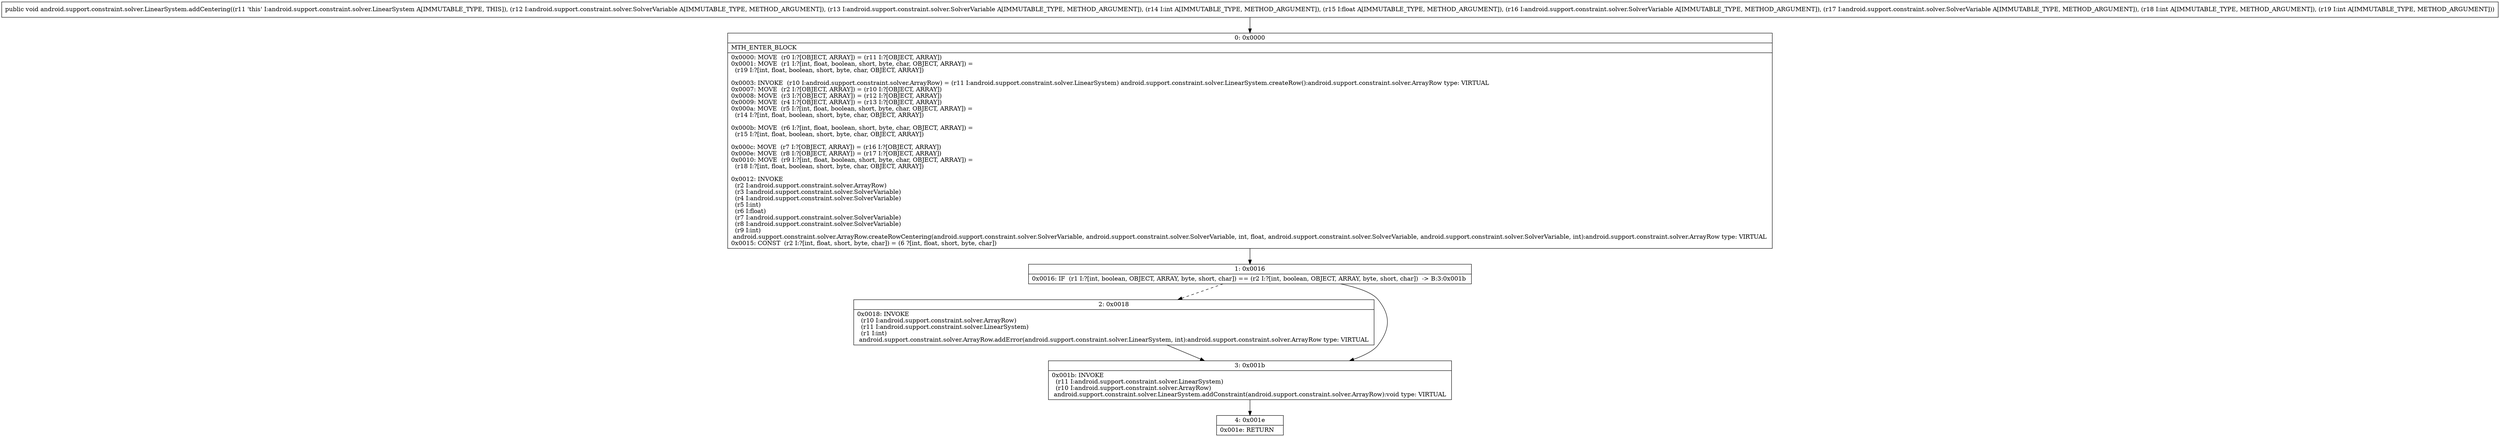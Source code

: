 digraph "CFG forandroid.support.constraint.solver.LinearSystem.addCentering(Landroid\/support\/constraint\/solver\/SolverVariable;Landroid\/support\/constraint\/solver\/SolverVariable;IFLandroid\/support\/constraint\/solver\/SolverVariable;Landroid\/support\/constraint\/solver\/SolverVariable;II)V" {
Node_0 [shape=record,label="{0\:\ 0x0000|MTH_ENTER_BLOCK\l|0x0000: MOVE  (r0 I:?[OBJECT, ARRAY]) = (r11 I:?[OBJECT, ARRAY]) \l0x0001: MOVE  (r1 I:?[int, float, boolean, short, byte, char, OBJECT, ARRAY]) = \l  (r19 I:?[int, float, boolean, short, byte, char, OBJECT, ARRAY])\l \l0x0003: INVOKE  (r10 I:android.support.constraint.solver.ArrayRow) = (r11 I:android.support.constraint.solver.LinearSystem) android.support.constraint.solver.LinearSystem.createRow():android.support.constraint.solver.ArrayRow type: VIRTUAL \l0x0007: MOVE  (r2 I:?[OBJECT, ARRAY]) = (r10 I:?[OBJECT, ARRAY]) \l0x0008: MOVE  (r3 I:?[OBJECT, ARRAY]) = (r12 I:?[OBJECT, ARRAY]) \l0x0009: MOVE  (r4 I:?[OBJECT, ARRAY]) = (r13 I:?[OBJECT, ARRAY]) \l0x000a: MOVE  (r5 I:?[int, float, boolean, short, byte, char, OBJECT, ARRAY]) = \l  (r14 I:?[int, float, boolean, short, byte, char, OBJECT, ARRAY])\l \l0x000b: MOVE  (r6 I:?[int, float, boolean, short, byte, char, OBJECT, ARRAY]) = \l  (r15 I:?[int, float, boolean, short, byte, char, OBJECT, ARRAY])\l \l0x000c: MOVE  (r7 I:?[OBJECT, ARRAY]) = (r16 I:?[OBJECT, ARRAY]) \l0x000e: MOVE  (r8 I:?[OBJECT, ARRAY]) = (r17 I:?[OBJECT, ARRAY]) \l0x0010: MOVE  (r9 I:?[int, float, boolean, short, byte, char, OBJECT, ARRAY]) = \l  (r18 I:?[int, float, boolean, short, byte, char, OBJECT, ARRAY])\l \l0x0012: INVOKE  \l  (r2 I:android.support.constraint.solver.ArrayRow)\l  (r3 I:android.support.constraint.solver.SolverVariable)\l  (r4 I:android.support.constraint.solver.SolverVariable)\l  (r5 I:int)\l  (r6 I:float)\l  (r7 I:android.support.constraint.solver.SolverVariable)\l  (r8 I:android.support.constraint.solver.SolverVariable)\l  (r9 I:int)\l android.support.constraint.solver.ArrayRow.createRowCentering(android.support.constraint.solver.SolverVariable, android.support.constraint.solver.SolverVariable, int, float, android.support.constraint.solver.SolverVariable, android.support.constraint.solver.SolverVariable, int):android.support.constraint.solver.ArrayRow type: VIRTUAL \l0x0015: CONST  (r2 I:?[int, float, short, byte, char]) = (6 ?[int, float, short, byte, char]) \l}"];
Node_1 [shape=record,label="{1\:\ 0x0016|0x0016: IF  (r1 I:?[int, boolean, OBJECT, ARRAY, byte, short, char]) == (r2 I:?[int, boolean, OBJECT, ARRAY, byte, short, char])  \-\> B:3:0x001b \l}"];
Node_2 [shape=record,label="{2\:\ 0x0018|0x0018: INVOKE  \l  (r10 I:android.support.constraint.solver.ArrayRow)\l  (r11 I:android.support.constraint.solver.LinearSystem)\l  (r1 I:int)\l android.support.constraint.solver.ArrayRow.addError(android.support.constraint.solver.LinearSystem, int):android.support.constraint.solver.ArrayRow type: VIRTUAL \l}"];
Node_3 [shape=record,label="{3\:\ 0x001b|0x001b: INVOKE  \l  (r11 I:android.support.constraint.solver.LinearSystem)\l  (r10 I:android.support.constraint.solver.ArrayRow)\l android.support.constraint.solver.LinearSystem.addConstraint(android.support.constraint.solver.ArrayRow):void type: VIRTUAL \l}"];
Node_4 [shape=record,label="{4\:\ 0x001e|0x001e: RETURN   \l}"];
MethodNode[shape=record,label="{public void android.support.constraint.solver.LinearSystem.addCentering((r11 'this' I:android.support.constraint.solver.LinearSystem A[IMMUTABLE_TYPE, THIS]), (r12 I:android.support.constraint.solver.SolverVariable A[IMMUTABLE_TYPE, METHOD_ARGUMENT]), (r13 I:android.support.constraint.solver.SolverVariable A[IMMUTABLE_TYPE, METHOD_ARGUMENT]), (r14 I:int A[IMMUTABLE_TYPE, METHOD_ARGUMENT]), (r15 I:float A[IMMUTABLE_TYPE, METHOD_ARGUMENT]), (r16 I:android.support.constraint.solver.SolverVariable A[IMMUTABLE_TYPE, METHOD_ARGUMENT]), (r17 I:android.support.constraint.solver.SolverVariable A[IMMUTABLE_TYPE, METHOD_ARGUMENT]), (r18 I:int A[IMMUTABLE_TYPE, METHOD_ARGUMENT]), (r19 I:int A[IMMUTABLE_TYPE, METHOD_ARGUMENT])) }"];
MethodNode -> Node_0;
Node_0 -> Node_1;
Node_1 -> Node_2[style=dashed];
Node_1 -> Node_3;
Node_2 -> Node_3;
Node_3 -> Node_4;
}

